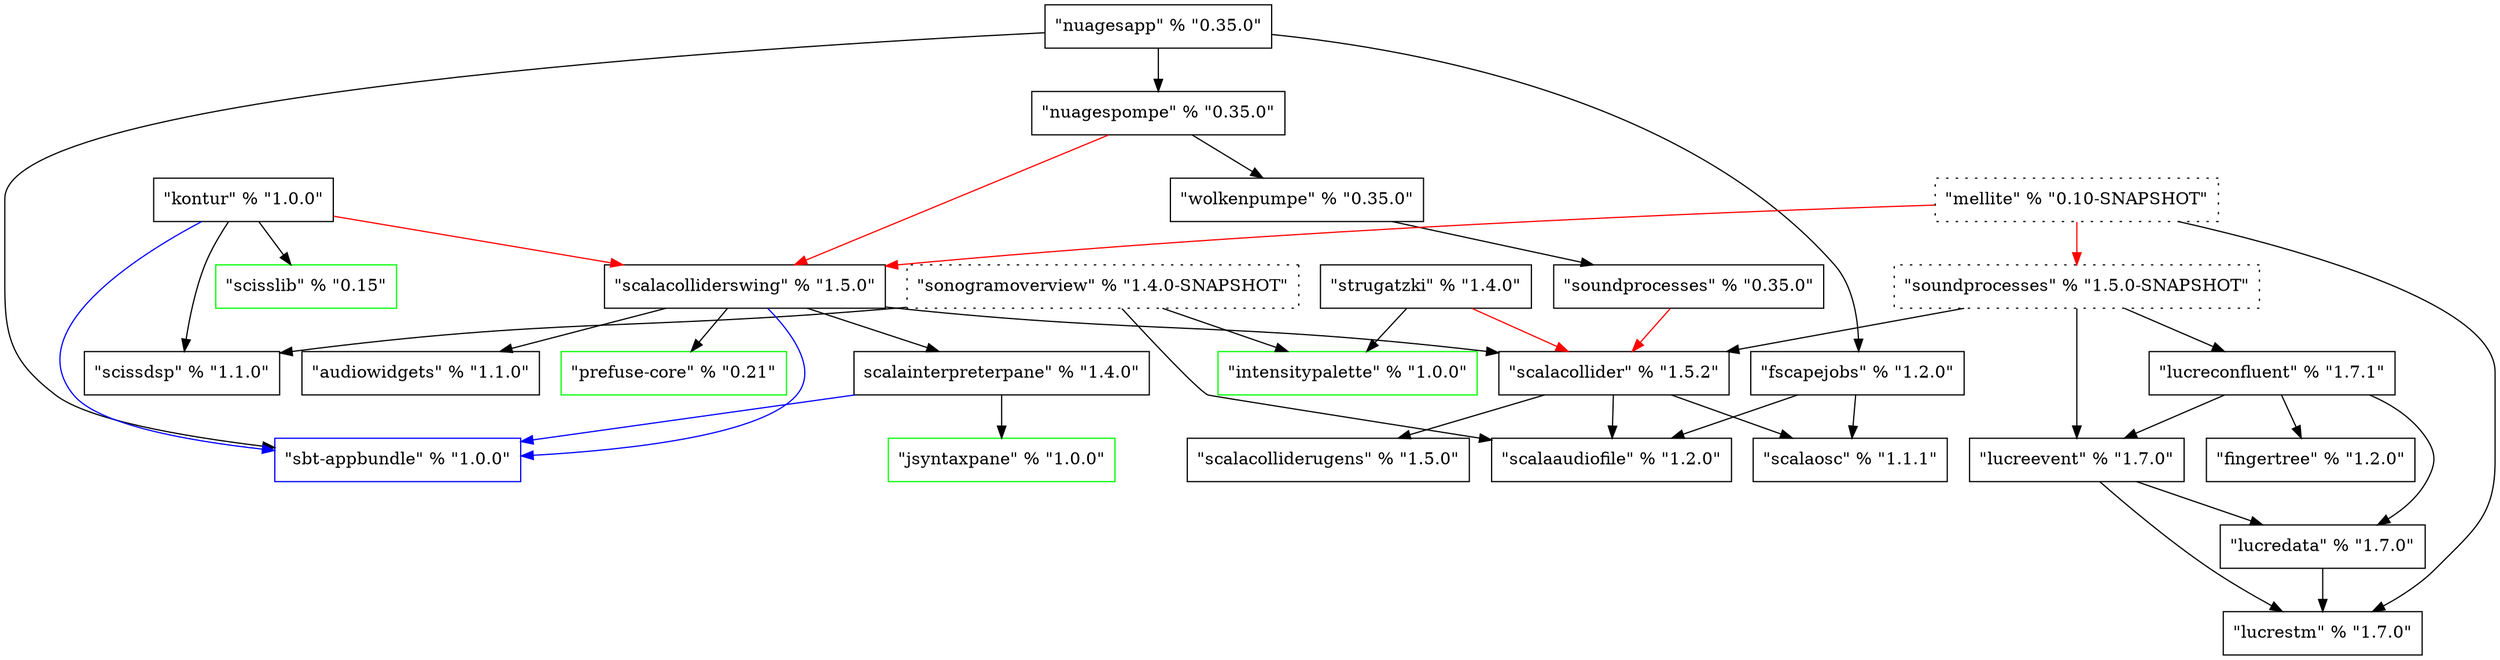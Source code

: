 digraph G {
	ScalaOSC [label="\"scalaosc\" % \"1.1.1\"", shape=box];
	ScalaAudioFile [label="\"scalaaudiofile\" % \"1.2.0\"", shape=box];
	FScapeJobs [label="\"fscapejobs\" % \"1.2.0\"", shape=box];
	AudioWidgets [label="\"audiowidgets\" % \"1.1.0\"", shape=box];
//	ScalaAudioWidgets [label="\"scalaaudiowidgets\" % \"1.0.0\"", shape=box, color=red];
	SbtAppbundle [label="\"sbt-appbundle\" % \"1.0.0\"", shape=Box, color=blue];
	ScissDSP [label="\"scissdsp\" % \"1.1.0\"", shape=Box];
	SonogramOverview [label="\"sonogramoverview\" % \"1.4.0-SNAPSHOT\"", shape=Box, style=dotted];
	ScalaCollider [label="\"scalacollider\" % \"1.5.2\"", shape=Box];
	ScalaColliderUGens [label="\"scalacolliderugens\" % \"1.5.0\"", shape=Box];
	ScalaColliderSwing [label="\"scalacolliderswing\" % \"1.5.0\"", shape=Box];
	IntensityPalette [label="\"intensitypalette\" % \"1.0.0\"", shape=Box, color=green];
	Strugatzki [label="\"strugatzki\" % \"1.4.0\"", shape=Box];
	JSyntaxPane [label="\"jsyntaxpane\" % \"1.0.0\"", shape=Box, color=green];
	ScalaInterpreterPane [label="\scalainterpreterpane\" % \"1.4.0\"", shape=Box];
	PrefuseCore [label="\"prefuse-core\" % \"0.21\"", shape=Box, color=green];
	SoundProcesses_OLD [label="\"soundprocesses\" % \"0.35.0\"", shape=Box];
	Wolkenpumpe [label="\"wolkenpumpe\" % \"0.35.0\"", shape=Box];
	NuagesPompe [label="\"nuagespompe\" % \"0.35.0\"", shape=Box];
	NuagesApp [label="\"nuagesapp\" % \"0.35.0\"", shape=Box];
	ScissLib [label="\"scisslib\" % \"0.15\"", shape=Box, color=green];
	Kontur [label="\"kontur\" % \"1.0.0\"", shape=Box];
	FingerTree [label="\"fingertree\" % \"1.2.0\"", shape=Box];
	LucreSTM [label="\"lucrestm\" % \"1.7.0\"", shape=Box];
	LucreEvent [label="\"lucreevent\" % \"1.7.0\"", shape=Box];
	LucreData [label="\"lucredata\" % \"1.7.0\"", shape=Box];
//	LucreExpr [label="\"lucreexpr\" % \"1.4.0\"", shape=Box];
	LucreConfluent [label="\"lucreconfluent\" % \"1.7.1\"", shape=Box];
//	ConfluentReactive [label="\"confluentreactive\" % \"1.5.0\"", shape=Box];
	SoundProcesses [label="\"soundprocesses\" % \"1.5.0-SNAPSHOT\"", shape=Box, style=dotted];
	Mellite [label="\"mellite\" % \"0.10-SNAPSHOT\"", shape=Box, style=dotted];
	
	FScapeJobs -> ScalaOSC;
	FScapeJobs -> ScalaAudioFile;
//	ScalaAudioWidgets -> AudioWidgets [color=red];
	SonogramOverview -> ScalaAudioFile;
	SonogramOverview -> ScissDSP;
	SonogramOverview -> IntensityPalette;
	ScalaCollider -> ScalaColliderUGens;
	ScalaCollider -> ScalaOSC;
	ScalaCollider -> ScalaAudioFile;
	Strugatzki -> ScalaCollider [color=red];
	Strugatzki -> IntensityPalette;
	ScalaInterpreterPane -> JSyntaxPane;
	ScalaInterpreterPane -> SbtAppbundle [color=blue];
	ScalaColliderSwing -> SbtAppbundle [color=blue];
	ScalaColliderSwing -> ScalaCollider;
	ScalaColliderSwing -> ScalaInterpreterPane;
	ScalaColliderSwing -> PrefuseCore;
	ScalaColliderSwing -> AudioWidgets;
	SoundProcesses_OLD -> ScalaCollider [color=red];
	Wolkenpumpe -> SoundProcesses_OLD;
	NuagesPompe -> Wolkenpumpe;
	NuagesPompe -> ScalaColliderSwing [color=red];
	NuagesApp -> SbtAppbundle;
	NuagesApp -> NuagesPompe;
	NuagesApp -> FScapeJobs;
	Kontur -> SbtAppbundle [color=blue];
	Kontur -> ScalaColliderSwing [color=red];
	Kontur -> ScissDSP;
	Kontur -> ScissLib;
	LucreEvent -> LucreSTM;
   LucreEvent -> LucreData;
	LucreData -> LucreSTM;
//   LucreExpr -> LucreData [color=red];
//   LucreExpr -> LucreEvent [color=red];
	LucreConfluent -> FingerTree;
	LucreConfluent -> LucreData;
	LucreConfluent -> LucreEvent;
//   ConfluentReactive -> LucreConfluent;
//	ConfluentReactive -> LucreEvent [color=red];
	SoundProcesses -> ScalaCollider;
	SoundProcesses -> LucreConfluent;
	SoundProcesses -> LucreEvent;
	Mellite -> SoundProcesses [color=red];
	Mellite -> ScalaColliderSwing [color=red];
	Mellite -> LucreSTM;
}

